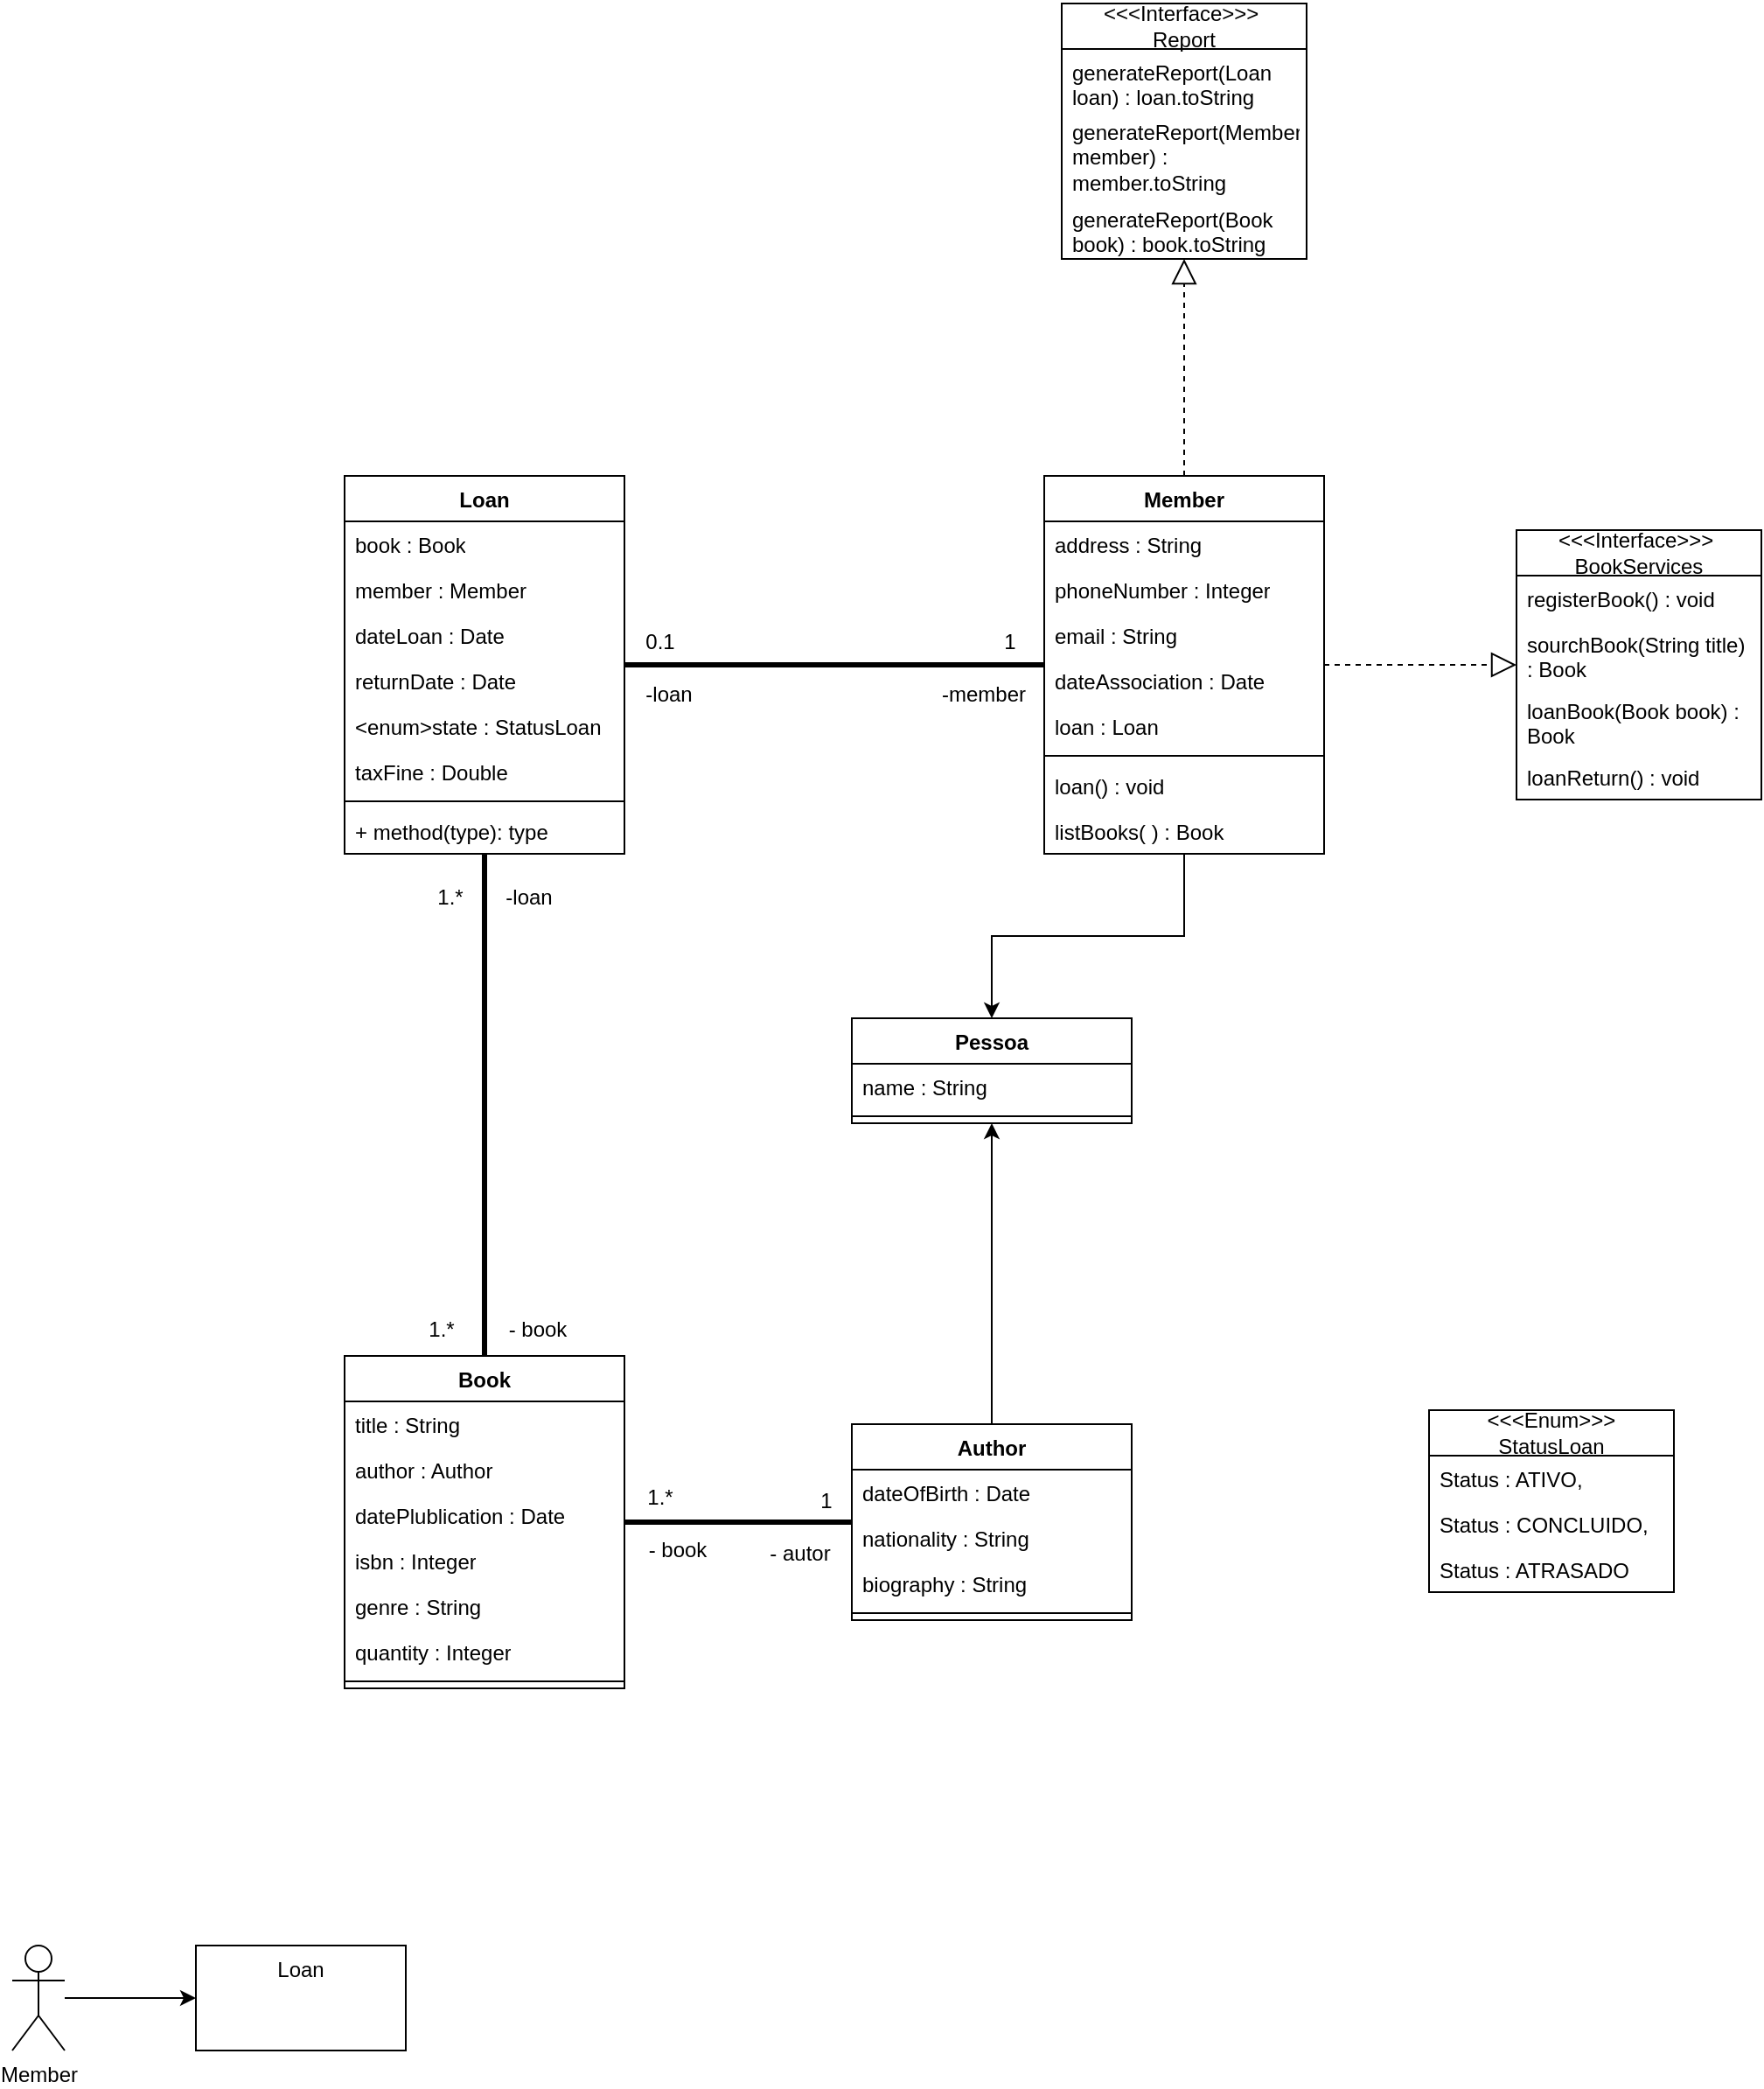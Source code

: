 <mxfile version="24.7.16">
  <diagram name="Página-1" id="EANJmo4rDkTSEJbiqaz0">
    <mxGraphModel dx="1831" dy="1679" grid="1" gridSize="10" guides="1" tooltips="1" connect="1" arrows="1" fold="1" page="1" pageScale="1" pageWidth="827" pageHeight="1169" math="0" shadow="0">
      <root>
        <mxCell id="0" />
        <mxCell id="1" parent="0" />
        <mxCell id="tzJuCF-FU3qU-iTJl4F9-1" value="Book" style="swimlane;fontStyle=1;align=center;verticalAlign=top;childLayout=stackLayout;horizontal=1;startSize=26;horizontalStack=0;resizeParent=1;resizeParentMax=0;resizeLast=0;collapsible=1;marginBottom=0;whiteSpace=wrap;html=1;" parent="1" vertex="1">
          <mxGeometry x="-190" y="563" width="160" height="190" as="geometry" />
        </mxCell>
        <mxCell id="tzJuCF-FU3qU-iTJl4F9-2" value="title : String" style="text;strokeColor=none;fillColor=none;align=left;verticalAlign=top;spacingLeft=4;spacingRight=4;overflow=hidden;rotatable=0;points=[[0,0.5],[1,0.5]];portConstraint=eastwest;whiteSpace=wrap;html=1;" parent="tzJuCF-FU3qU-iTJl4F9-1" vertex="1">
          <mxGeometry y="26" width="160" height="26" as="geometry" />
        </mxCell>
        <mxCell id="7Pb95gC22IqxMszWxWb3-40" value="author : Author" style="text;strokeColor=none;fillColor=none;align=left;verticalAlign=top;spacingLeft=4;spacingRight=4;overflow=hidden;rotatable=0;points=[[0,0.5],[1,0.5]];portConstraint=eastwest;whiteSpace=wrap;html=1;" parent="tzJuCF-FU3qU-iTJl4F9-1" vertex="1">
          <mxGeometry y="52" width="160" height="26" as="geometry" />
        </mxCell>
        <mxCell id="7Pb95gC22IqxMszWxWb3-41" value="datePlublication : Date" style="text;strokeColor=none;fillColor=none;align=left;verticalAlign=top;spacingLeft=4;spacingRight=4;overflow=hidden;rotatable=0;points=[[0,0.5],[1,0.5]];portConstraint=eastwest;whiteSpace=wrap;html=1;" parent="tzJuCF-FU3qU-iTJl4F9-1" vertex="1">
          <mxGeometry y="78" width="160" height="26" as="geometry" />
        </mxCell>
        <mxCell id="7Pb95gC22IqxMszWxWb3-42" value="isbn : Integer" style="text;strokeColor=none;fillColor=none;align=left;verticalAlign=top;spacingLeft=4;spacingRight=4;overflow=hidden;rotatable=0;points=[[0,0.5],[1,0.5]];portConstraint=eastwest;whiteSpace=wrap;html=1;" parent="tzJuCF-FU3qU-iTJl4F9-1" vertex="1">
          <mxGeometry y="104" width="160" height="26" as="geometry" />
        </mxCell>
        <mxCell id="7Pb95gC22IqxMszWxWb3-43" value="genre : String" style="text;strokeColor=none;fillColor=none;align=left;verticalAlign=top;spacingLeft=4;spacingRight=4;overflow=hidden;rotatable=0;points=[[0,0.5],[1,0.5]];portConstraint=eastwest;whiteSpace=wrap;html=1;" parent="tzJuCF-FU3qU-iTJl4F9-1" vertex="1">
          <mxGeometry y="130" width="160" height="26" as="geometry" />
        </mxCell>
        <mxCell id="7Pb95gC22IqxMszWxWb3-44" value="quantity : Integer" style="text;strokeColor=none;fillColor=none;align=left;verticalAlign=top;spacingLeft=4;spacingRight=4;overflow=hidden;rotatable=0;points=[[0,0.5],[1,0.5]];portConstraint=eastwest;whiteSpace=wrap;html=1;" parent="tzJuCF-FU3qU-iTJl4F9-1" vertex="1">
          <mxGeometry y="156" width="160" height="26" as="geometry" />
        </mxCell>
        <mxCell id="tzJuCF-FU3qU-iTJl4F9-3" value="" style="line;strokeWidth=1;fillColor=none;align=left;verticalAlign=middle;spacingTop=-1;spacingLeft=3;spacingRight=3;rotatable=0;labelPosition=right;points=[];portConstraint=eastwest;strokeColor=inherit;" parent="tzJuCF-FU3qU-iTJl4F9-1" vertex="1">
          <mxGeometry y="182" width="160" height="8" as="geometry" />
        </mxCell>
        <mxCell id="7Pb95gC22IqxMszWxWb3-111" style="edgeStyle=orthogonalEdgeStyle;rounded=0;orthogonalLoop=1;jettySize=auto;html=1;" parent="1" source="7Pb95gC22IqxMszWxWb3-1" target="7Pb95gC22IqxMszWxWb3-105" edge="1">
          <mxGeometry relative="1" as="geometry" />
        </mxCell>
        <mxCell id="7Pb95gC22IqxMszWxWb3-1" value="Author" style="swimlane;fontStyle=1;align=center;verticalAlign=top;childLayout=stackLayout;horizontal=1;startSize=26;horizontalStack=0;resizeParent=1;resizeParentMax=0;resizeLast=0;collapsible=1;marginBottom=0;whiteSpace=wrap;html=1;" parent="1" vertex="1">
          <mxGeometry x="100" y="602" width="160" height="112" as="geometry" />
        </mxCell>
        <mxCell id="7Pb95gC22IqxMszWxWb3-54" value="dateOfBirth : Date" style="text;strokeColor=none;fillColor=none;align=left;verticalAlign=top;spacingLeft=4;spacingRight=4;overflow=hidden;rotatable=0;points=[[0,0.5],[1,0.5]];portConstraint=eastwest;whiteSpace=wrap;html=1;" parent="7Pb95gC22IqxMszWxWb3-1" vertex="1">
          <mxGeometry y="26" width="160" height="26" as="geometry" />
        </mxCell>
        <mxCell id="7Pb95gC22IqxMszWxWb3-55" value="nationality : String" style="text;strokeColor=none;fillColor=none;align=left;verticalAlign=top;spacingLeft=4;spacingRight=4;overflow=hidden;rotatable=0;points=[[0,0.5],[1,0.5]];portConstraint=eastwest;whiteSpace=wrap;html=1;" parent="7Pb95gC22IqxMszWxWb3-1" vertex="1">
          <mxGeometry y="52" width="160" height="26" as="geometry" />
        </mxCell>
        <mxCell id="7Pb95gC22IqxMszWxWb3-56" value="biography : String" style="text;strokeColor=none;fillColor=none;align=left;verticalAlign=top;spacingLeft=4;spacingRight=4;overflow=hidden;rotatable=0;points=[[0,0.5],[1,0.5]];portConstraint=eastwest;whiteSpace=wrap;html=1;" parent="7Pb95gC22IqxMszWxWb3-1" vertex="1">
          <mxGeometry y="78" width="160" height="26" as="geometry" />
        </mxCell>
        <mxCell id="7Pb95gC22IqxMszWxWb3-3" value="" style="line;strokeWidth=1;fillColor=none;align=left;verticalAlign=middle;spacingTop=-1;spacingLeft=3;spacingRight=3;rotatable=0;labelPosition=right;points=[];portConstraint=eastwest;strokeColor=inherit;" parent="7Pb95gC22IqxMszWxWb3-1" vertex="1">
          <mxGeometry y="104" width="160" height="8" as="geometry" />
        </mxCell>
        <mxCell id="7Pb95gC22IqxMszWxWb3-110" style="edgeStyle=orthogonalEdgeStyle;rounded=0;orthogonalLoop=1;jettySize=auto;html=1;" parent="1" source="7Pb95gC22IqxMszWxWb3-5" target="7Pb95gC22IqxMszWxWb3-105" edge="1">
          <mxGeometry relative="1" as="geometry" />
        </mxCell>
        <mxCell id="7Pb95gC22IqxMszWxWb3-5" value="Member" style="swimlane;fontStyle=1;align=center;verticalAlign=top;childLayout=stackLayout;horizontal=1;startSize=26;horizontalStack=0;resizeParent=1;resizeParentMax=0;resizeLast=0;collapsible=1;marginBottom=0;whiteSpace=wrap;html=1;" parent="1" vertex="1">
          <mxGeometry x="210" y="60" width="160" height="216" as="geometry" />
        </mxCell>
        <mxCell id="7Pb95gC22IqxMszWxWb3-23" value="address : String" style="text;strokeColor=none;fillColor=none;align=left;verticalAlign=top;spacingLeft=4;spacingRight=4;overflow=hidden;rotatable=0;points=[[0,0.5],[1,0.5]];portConstraint=eastwest;whiteSpace=wrap;html=1;" parent="7Pb95gC22IqxMszWxWb3-5" vertex="1">
          <mxGeometry y="26" width="160" height="26" as="geometry" />
        </mxCell>
        <mxCell id="7Pb95gC22IqxMszWxWb3-24" value="phoneNumber : Integer" style="text;strokeColor=none;fillColor=none;align=left;verticalAlign=top;spacingLeft=4;spacingRight=4;overflow=hidden;rotatable=0;points=[[0,0.5],[1,0.5]];portConstraint=eastwest;whiteSpace=wrap;html=1;" parent="7Pb95gC22IqxMszWxWb3-5" vertex="1">
          <mxGeometry y="52" width="160" height="26" as="geometry" />
        </mxCell>
        <mxCell id="7Pb95gC22IqxMszWxWb3-25" value="email : String" style="text;strokeColor=none;fillColor=none;align=left;verticalAlign=top;spacingLeft=4;spacingRight=4;overflow=hidden;rotatable=0;points=[[0,0.5],[1,0.5]];portConstraint=eastwest;whiteSpace=wrap;html=1;" parent="7Pb95gC22IqxMszWxWb3-5" vertex="1">
          <mxGeometry y="78" width="160" height="26" as="geometry" />
        </mxCell>
        <mxCell id="7Pb95gC22IqxMszWxWb3-26" value="dateAssociation : Date" style="text;strokeColor=none;fillColor=none;align=left;verticalAlign=top;spacingLeft=4;spacingRight=4;overflow=hidden;rotatable=0;points=[[0,0.5],[1,0.5]];portConstraint=eastwest;whiteSpace=wrap;html=1;" parent="7Pb95gC22IqxMszWxWb3-5" vertex="1">
          <mxGeometry y="104" width="160" height="26" as="geometry" />
        </mxCell>
        <mxCell id="7Pb95gC22IqxMszWxWb3-27" value="loan : Loan" style="text;strokeColor=none;fillColor=none;align=left;verticalAlign=top;spacingLeft=4;spacingRight=4;overflow=hidden;rotatable=0;points=[[0,0.5],[1,0.5]];portConstraint=eastwest;whiteSpace=wrap;html=1;" parent="7Pb95gC22IqxMszWxWb3-5" vertex="1">
          <mxGeometry y="130" width="160" height="26" as="geometry" />
        </mxCell>
        <mxCell id="7Pb95gC22IqxMszWxWb3-7" value="" style="line;strokeWidth=1;fillColor=none;align=left;verticalAlign=middle;spacingTop=-1;spacingLeft=3;spacingRight=3;rotatable=0;labelPosition=right;points=[];portConstraint=eastwest;strokeColor=inherit;" parent="7Pb95gC22IqxMszWxWb3-5" vertex="1">
          <mxGeometry y="156" width="160" height="8" as="geometry" />
        </mxCell>
        <mxCell id="M8pgYPbENfPe2T3QujUm-1" value="loan() : void" style="text;strokeColor=none;fillColor=none;align=left;verticalAlign=top;spacingLeft=4;spacingRight=4;overflow=hidden;rotatable=0;points=[[0,0.5],[1,0.5]];portConstraint=eastwest;whiteSpace=wrap;html=1;" parent="7Pb95gC22IqxMszWxWb3-5" vertex="1">
          <mxGeometry y="164" width="160" height="26" as="geometry" />
        </mxCell>
        <mxCell id="7Pb95gC22IqxMszWxWb3-8" value="listBooks( ) : Book" style="text;strokeColor=none;fillColor=none;align=left;verticalAlign=top;spacingLeft=4;spacingRight=4;overflow=hidden;rotatable=0;points=[[0,0.5],[1,0.5]];portConstraint=eastwest;whiteSpace=wrap;html=1;" parent="7Pb95gC22IqxMszWxWb3-5" vertex="1">
          <mxGeometry y="190" width="160" height="26" as="geometry" />
        </mxCell>
        <mxCell id="7Pb95gC22IqxMszWxWb3-9" value="Loan" style="swimlane;fontStyle=1;align=center;verticalAlign=top;childLayout=stackLayout;horizontal=1;startSize=26;horizontalStack=0;resizeParent=1;resizeParentMax=0;resizeLast=0;collapsible=1;marginBottom=0;whiteSpace=wrap;html=1;" parent="1" vertex="1">
          <mxGeometry x="-190" y="60" width="160" height="216" as="geometry" />
        </mxCell>
        <mxCell id="7Pb95gC22IqxMszWxWb3-10" value="book : Book" style="text;strokeColor=none;fillColor=none;align=left;verticalAlign=top;spacingLeft=4;spacingRight=4;overflow=hidden;rotatable=0;points=[[0,0.5],[1,0.5]];portConstraint=eastwest;whiteSpace=wrap;html=1;" parent="7Pb95gC22IqxMszWxWb3-9" vertex="1">
          <mxGeometry y="26" width="160" height="26" as="geometry" />
        </mxCell>
        <mxCell id="7Pb95gC22IqxMszWxWb3-28" value="member : Member" style="text;strokeColor=none;fillColor=none;align=left;verticalAlign=top;spacingLeft=4;spacingRight=4;overflow=hidden;rotatable=0;points=[[0,0.5],[1,0.5]];portConstraint=eastwest;whiteSpace=wrap;html=1;" parent="7Pb95gC22IqxMszWxWb3-9" vertex="1">
          <mxGeometry y="52" width="160" height="26" as="geometry" />
        </mxCell>
        <mxCell id="7Pb95gC22IqxMszWxWb3-46" value="dateLoan : Date" style="text;strokeColor=none;fillColor=none;align=left;verticalAlign=top;spacingLeft=4;spacingRight=4;overflow=hidden;rotatable=0;points=[[0,0.5],[1,0.5]];portConstraint=eastwest;whiteSpace=wrap;html=1;" parent="7Pb95gC22IqxMszWxWb3-9" vertex="1">
          <mxGeometry y="78" width="160" height="26" as="geometry" />
        </mxCell>
        <mxCell id="7Pb95gC22IqxMszWxWb3-47" value="returnDate : Date" style="text;strokeColor=none;fillColor=none;align=left;verticalAlign=top;spacingLeft=4;spacingRight=4;overflow=hidden;rotatable=0;points=[[0,0.5],[1,0.5]];portConstraint=eastwest;whiteSpace=wrap;html=1;" parent="7Pb95gC22IqxMszWxWb3-9" vertex="1">
          <mxGeometry y="104" width="160" height="26" as="geometry" />
        </mxCell>
        <mxCell id="7Pb95gC22IqxMszWxWb3-48" value="&amp;lt;enum&amp;gt;state : StatusLoan" style="text;strokeColor=none;fillColor=none;align=left;verticalAlign=top;spacingLeft=4;spacingRight=4;overflow=hidden;rotatable=0;points=[[0,0.5],[1,0.5]];portConstraint=eastwest;whiteSpace=wrap;html=1;" parent="7Pb95gC22IqxMszWxWb3-9" vertex="1">
          <mxGeometry y="130" width="160" height="26" as="geometry" />
        </mxCell>
        <mxCell id="7Pb95gC22IqxMszWxWb3-49" value="taxFine : Double" style="text;strokeColor=none;fillColor=none;align=left;verticalAlign=top;spacingLeft=4;spacingRight=4;overflow=hidden;rotatable=0;points=[[0,0.5],[1,0.5]];portConstraint=eastwest;whiteSpace=wrap;html=1;" parent="7Pb95gC22IqxMszWxWb3-9" vertex="1">
          <mxGeometry y="156" width="160" height="26" as="geometry" />
        </mxCell>
        <mxCell id="7Pb95gC22IqxMszWxWb3-11" value="" style="line;strokeWidth=1;fillColor=none;align=left;verticalAlign=middle;spacingTop=-1;spacingLeft=3;spacingRight=3;rotatable=0;labelPosition=right;points=[];portConstraint=eastwest;strokeColor=inherit;" parent="7Pb95gC22IqxMszWxWb3-9" vertex="1">
          <mxGeometry y="182" width="160" height="8" as="geometry" />
        </mxCell>
        <mxCell id="7Pb95gC22IqxMszWxWb3-12" value="+ method(type): type" style="text;strokeColor=none;fillColor=none;align=left;verticalAlign=top;spacingLeft=4;spacingRight=4;overflow=hidden;rotatable=0;points=[[0,0.5],[1,0.5]];portConstraint=eastwest;whiteSpace=wrap;html=1;" parent="7Pb95gC22IqxMszWxWb3-9" vertex="1">
          <mxGeometry y="190" width="160" height="26" as="geometry" />
        </mxCell>
        <mxCell id="7Pb95gC22IqxMszWxWb3-19" value="1" style="text;html=1;align=center;verticalAlign=middle;resizable=0;points=[];autosize=1;strokeColor=none;fillColor=none;" parent="1" vertex="1">
          <mxGeometry x="175" y="140" width="30" height="30" as="geometry" />
        </mxCell>
        <mxCell id="7Pb95gC22IqxMszWxWb3-20" value="-member" style="text;html=1;align=center;verticalAlign=middle;resizable=0;points=[];autosize=1;strokeColor=none;fillColor=none;" parent="1" vertex="1">
          <mxGeometry x="140" y="170" width="70" height="30" as="geometry" />
        </mxCell>
        <mxCell id="7Pb95gC22IqxMszWxWb3-21" value="0.1" style="text;html=1;align=center;verticalAlign=middle;resizable=0;points=[];autosize=1;strokeColor=none;fillColor=none;" parent="1" vertex="1">
          <mxGeometry x="-30" y="140" width="40" height="30" as="geometry" />
        </mxCell>
        <mxCell id="7Pb95gC22IqxMszWxWb3-22" value="-loan" style="text;html=1;align=center;verticalAlign=middle;resizable=0;points=[];autosize=1;strokeColor=none;fillColor=none;" parent="1" vertex="1">
          <mxGeometry x="-30" y="170" width="50" height="30" as="geometry" />
        </mxCell>
        <mxCell id="7Pb95gC22IqxMszWxWb3-38" value="" style="endArrow=none;startArrow=none;endFill=0;startFill=0;endSize=8;html=1;verticalAlign=bottom;labelBackgroundColor=none;strokeWidth=3;rounded=0;" parent="1" source="7Pb95gC22IqxMszWxWb3-9" target="7Pb95gC22IqxMszWxWb3-5" edge="1">
          <mxGeometry width="160" relative="1" as="geometry">
            <mxPoint x="30" y="120" as="sourcePoint" />
            <mxPoint x="160" y="159" as="targetPoint" />
          </mxGeometry>
        </mxCell>
        <mxCell id="7Pb95gC22IqxMszWxWb3-39" value="" style="endArrow=none;startArrow=none;endFill=0;startFill=0;endSize=8;html=1;verticalAlign=bottom;labelBackgroundColor=none;strokeWidth=3;rounded=0;" parent="1" source="7Pb95gC22IqxMszWxWb3-9" target="tzJuCF-FU3qU-iTJl4F9-1" edge="1">
          <mxGeometry width="160" relative="1" as="geometry">
            <mxPoint x="-50" y="276" as="sourcePoint" />
            <mxPoint x="180" y="274" as="targetPoint" />
          </mxGeometry>
        </mxCell>
        <mxCell id="7Pb95gC22IqxMszWxWb3-45" value="" style="endArrow=none;startArrow=none;endFill=0;startFill=0;endSize=8;html=1;verticalAlign=bottom;labelBackgroundColor=none;strokeWidth=3;rounded=0;" parent="1" source="tzJuCF-FU3qU-iTJl4F9-1" target="7Pb95gC22IqxMszWxWb3-1" edge="1">
          <mxGeometry width="160" relative="1" as="geometry">
            <mxPoint x="-5.42" y="534" as="sourcePoint" />
            <mxPoint x="-5.42" y="636" as="targetPoint" />
          </mxGeometry>
        </mxCell>
        <mxCell id="7Pb95gC22IqxMszWxWb3-50" value="1.*" style="text;html=1;align=center;verticalAlign=middle;resizable=0;points=[];autosize=1;strokeColor=none;fillColor=none;" parent="1" vertex="1">
          <mxGeometry x="-155" y="533" width="40" height="30" as="geometry" />
        </mxCell>
        <mxCell id="7Pb95gC22IqxMszWxWb3-51" value="- book" style="text;html=1;align=center;verticalAlign=middle;resizable=0;points=[];autosize=1;strokeColor=none;fillColor=none;" parent="1" vertex="1">
          <mxGeometry x="-110" y="533" width="60" height="30" as="geometry" />
        </mxCell>
        <mxCell id="7Pb95gC22IqxMszWxWb3-52" value="1.*" style="text;html=1;align=center;verticalAlign=middle;resizable=0;points=[];autosize=1;strokeColor=none;fillColor=none;" parent="1" vertex="1">
          <mxGeometry x="-150" y="286" width="40" height="30" as="geometry" />
        </mxCell>
        <mxCell id="7Pb95gC22IqxMszWxWb3-53" value="-loan" style="text;html=1;align=center;verticalAlign=middle;resizable=0;points=[];autosize=1;strokeColor=none;fillColor=none;" parent="1" vertex="1">
          <mxGeometry x="-110" y="286" width="50" height="30" as="geometry" />
        </mxCell>
        <mxCell id="7Pb95gC22IqxMszWxWb3-57" value="1" style="text;html=1;align=center;verticalAlign=middle;resizable=0;points=[];autosize=1;strokeColor=none;fillColor=none;" parent="1" vertex="1">
          <mxGeometry x="70" y="631" width="30" height="30" as="geometry" />
        </mxCell>
        <mxCell id="7Pb95gC22IqxMszWxWb3-58" value="- autor" style="text;html=1;align=center;verticalAlign=middle;resizable=0;points=[];autosize=1;strokeColor=none;fillColor=none;" parent="1" vertex="1">
          <mxGeometry x="40" y="661" width="60" height="30" as="geometry" />
        </mxCell>
        <mxCell id="7Pb95gC22IqxMszWxWb3-59" value="1.*" style="text;html=1;align=center;verticalAlign=middle;resizable=0;points=[];autosize=1;strokeColor=none;fillColor=none;" parent="1" vertex="1">
          <mxGeometry x="-30" y="629" width="40" height="30" as="geometry" />
        </mxCell>
        <mxCell id="7Pb95gC22IqxMszWxWb3-60" value="- book" style="text;html=1;align=center;verticalAlign=middle;resizable=0;points=[];autosize=1;strokeColor=none;fillColor=none;" parent="1" vertex="1">
          <mxGeometry x="-30" y="659" width="60" height="30" as="geometry" />
        </mxCell>
        <mxCell id="7Pb95gC22IqxMszWxWb3-90" value="&amp;lt;&amp;lt;&amp;lt;Interface&amp;gt;&amp;gt;&amp;gt;&amp;nbsp;&lt;div&gt;BookServices&lt;/div&gt;" style="swimlane;fontStyle=0;childLayout=stackLayout;horizontal=1;startSize=26;fillColor=none;horizontalStack=0;resizeParent=1;resizeParentMax=0;resizeLast=0;collapsible=1;marginBottom=0;whiteSpace=wrap;html=1;" parent="1" vertex="1">
          <mxGeometry x="480" y="91" width="140" height="154" as="geometry" />
        </mxCell>
        <mxCell id="7Pb95gC22IqxMszWxWb3-91" value="registerBook() : void" style="text;strokeColor=none;fillColor=none;align=left;verticalAlign=top;spacingLeft=4;spacingRight=4;overflow=hidden;rotatable=0;points=[[0,0.5],[1,0.5]];portConstraint=eastwest;whiteSpace=wrap;html=1;" parent="7Pb95gC22IqxMszWxWb3-90" vertex="1">
          <mxGeometry y="26" width="140" height="26" as="geometry" />
        </mxCell>
        <mxCell id="7Pb95gC22IqxMszWxWb3-92" value="sourchBook(String title) : Book&amp;nbsp;" style="text;strokeColor=none;fillColor=none;align=left;verticalAlign=top;spacingLeft=4;spacingRight=4;overflow=hidden;rotatable=0;points=[[0,0.5],[1,0.5]];portConstraint=eastwest;whiteSpace=wrap;html=1;" parent="7Pb95gC22IqxMszWxWb3-90" vertex="1">
          <mxGeometry y="52" width="140" height="38" as="geometry" />
        </mxCell>
        <mxCell id="M8pgYPbENfPe2T3QujUm-2" value="loanBook(Book book) : Book&amp;nbsp;" style="text;strokeColor=none;fillColor=none;align=left;verticalAlign=top;spacingLeft=4;spacingRight=4;overflow=hidden;rotatable=0;points=[[0,0.5],[1,0.5]];portConstraint=eastwest;whiteSpace=wrap;html=1;" parent="7Pb95gC22IqxMszWxWb3-90" vertex="1">
          <mxGeometry y="90" width="140" height="38" as="geometry" />
        </mxCell>
        <mxCell id="7Pb95gC22IqxMszWxWb3-99" value="loanReturn() : void" style="text;strokeColor=none;fillColor=none;align=left;verticalAlign=top;spacingLeft=4;spacingRight=4;overflow=hidden;rotatable=0;points=[[0,0.5],[1,0.5]];portConstraint=eastwest;whiteSpace=wrap;html=1;" parent="7Pb95gC22IqxMszWxWb3-90" vertex="1">
          <mxGeometry y="128" width="140" height="26" as="geometry" />
        </mxCell>
        <mxCell id="7Pb95gC22IqxMszWxWb3-94" value="" style="endArrow=block;dashed=1;endFill=0;endSize=12;html=1;rounded=0;" parent="1" source="7Pb95gC22IqxMszWxWb3-5" target="7Pb95gC22IqxMszWxWb3-90" edge="1">
          <mxGeometry width="160" relative="1" as="geometry">
            <mxPoint x="350" y="316" as="sourcePoint" />
            <mxPoint x="510" y="316" as="targetPoint" />
          </mxGeometry>
        </mxCell>
        <mxCell id="7Pb95gC22IqxMszWxWb3-95" value="&amp;lt;&amp;lt;&amp;lt;Enum&amp;gt;&amp;gt;&amp;gt;&lt;div&gt;StatusLoan&lt;/div&gt;" style="swimlane;fontStyle=0;childLayout=stackLayout;horizontal=1;startSize=26;fillColor=none;horizontalStack=0;resizeParent=1;resizeParentMax=0;resizeLast=0;collapsible=1;marginBottom=0;whiteSpace=wrap;html=1;" parent="1" vertex="1">
          <mxGeometry x="430" y="594" width="140" height="104" as="geometry" />
        </mxCell>
        <mxCell id="7Pb95gC22IqxMszWxWb3-96" value="Status : ATIVO," style="text;strokeColor=none;fillColor=none;align=left;verticalAlign=top;spacingLeft=4;spacingRight=4;overflow=hidden;rotatable=0;points=[[0,0.5],[1,0.5]];portConstraint=eastwest;whiteSpace=wrap;html=1;" parent="7Pb95gC22IqxMszWxWb3-95" vertex="1">
          <mxGeometry y="26" width="140" height="26" as="geometry" />
        </mxCell>
        <mxCell id="7Pb95gC22IqxMszWxWb3-97" value="Status : CONCLUIDO,&amp;nbsp;" style="text;strokeColor=none;fillColor=none;align=left;verticalAlign=top;spacingLeft=4;spacingRight=4;overflow=hidden;rotatable=0;points=[[0,0.5],[1,0.5]];portConstraint=eastwest;whiteSpace=wrap;html=1;" parent="7Pb95gC22IqxMszWxWb3-95" vertex="1">
          <mxGeometry y="52" width="140" height="26" as="geometry" />
        </mxCell>
        <mxCell id="7Pb95gC22IqxMszWxWb3-98" value="Status : ATRASADO" style="text;strokeColor=none;fillColor=none;align=left;verticalAlign=top;spacingLeft=4;spacingRight=4;overflow=hidden;rotatable=0;points=[[0,0.5],[1,0.5]];portConstraint=eastwest;whiteSpace=wrap;html=1;" parent="7Pb95gC22IqxMszWxWb3-95" vertex="1">
          <mxGeometry y="78" width="140" height="26" as="geometry" />
        </mxCell>
        <mxCell id="7Pb95gC22IqxMszWxWb3-105" value="Pessoa" style="swimlane;fontStyle=1;align=center;verticalAlign=top;childLayout=stackLayout;horizontal=1;startSize=26;horizontalStack=0;resizeParent=1;resizeParentMax=0;resizeLast=0;collapsible=1;marginBottom=0;whiteSpace=wrap;html=1;" parent="1" vertex="1">
          <mxGeometry x="100" y="370" width="160" height="60" as="geometry" />
        </mxCell>
        <mxCell id="7Pb95gC22IqxMszWxWb3-106" value="name : String" style="text;strokeColor=none;fillColor=none;align=left;verticalAlign=top;spacingLeft=4;spacingRight=4;overflow=hidden;rotatable=0;points=[[0,0.5],[1,0.5]];portConstraint=eastwest;whiteSpace=wrap;html=1;" parent="7Pb95gC22IqxMszWxWb3-105" vertex="1">
          <mxGeometry y="26" width="160" height="26" as="geometry" />
        </mxCell>
        <mxCell id="7Pb95gC22IqxMszWxWb3-107" value="" style="line;strokeWidth=1;fillColor=none;align=left;verticalAlign=middle;spacingTop=-1;spacingLeft=3;spacingRight=3;rotatable=0;labelPosition=right;points=[];portConstraint=eastwest;strokeColor=inherit;" parent="7Pb95gC22IqxMszWxWb3-105" vertex="1">
          <mxGeometry y="52" width="160" height="8" as="geometry" />
        </mxCell>
        <mxCell id="7Pb95gC22IqxMszWxWb3-115" value="&amp;lt;&amp;lt;&amp;lt;Interface&amp;gt;&amp;gt;&amp;gt;&amp;nbsp;&lt;div&gt;Report&lt;/div&gt;" style="swimlane;fontStyle=0;childLayout=stackLayout;horizontal=1;startSize=26;fillColor=none;horizontalStack=0;resizeParent=1;resizeParentMax=0;resizeLast=0;collapsible=1;marginBottom=0;whiteSpace=wrap;html=1;" parent="1" vertex="1">
          <mxGeometry x="220" y="-210" width="140" height="146" as="geometry" />
        </mxCell>
        <mxCell id="7Pb95gC22IqxMszWxWb3-120" value="generateReport(Loan loan) : loan.toString" style="text;strokeColor=none;fillColor=none;align=left;verticalAlign=top;spacingLeft=4;spacingRight=4;overflow=hidden;rotatable=0;points=[[0,0.5],[1,0.5]];portConstraint=eastwest;whiteSpace=wrap;html=1;" parent="7Pb95gC22IqxMszWxWb3-115" vertex="1">
          <mxGeometry y="26" width="140" height="34" as="geometry" />
        </mxCell>
        <mxCell id="7Pb95gC22IqxMszWxWb3-119" value="generateReport(Member member) : member.toString" style="text;strokeColor=none;fillColor=none;align=left;verticalAlign=top;spacingLeft=4;spacingRight=4;overflow=hidden;rotatable=0;points=[[0,0.5],[1,0.5]];portConstraint=eastwest;whiteSpace=wrap;html=1;" parent="7Pb95gC22IqxMszWxWb3-115" vertex="1">
          <mxGeometry y="60" width="140" height="50" as="geometry" />
        </mxCell>
        <mxCell id="7Pb95gC22IqxMszWxWb3-122" value="generateReport(Book book) : book.toString" style="text;strokeColor=none;fillColor=none;align=left;verticalAlign=top;spacingLeft=4;spacingRight=4;overflow=hidden;rotatable=0;points=[[0,0.5],[1,0.5]];portConstraint=eastwest;whiteSpace=wrap;html=1;" parent="7Pb95gC22IqxMszWxWb3-115" vertex="1">
          <mxGeometry y="110" width="140" height="36" as="geometry" />
        </mxCell>
        <mxCell id="7Pb95gC22IqxMszWxWb3-121" value="" style="endArrow=block;dashed=1;endFill=0;endSize=12;html=1;rounded=0;exitX=0.5;exitY=0;exitDx=0;exitDy=0;" parent="1" source="7Pb95gC22IqxMszWxWb3-5" target="7Pb95gC22IqxMszWxWb3-115" edge="1">
          <mxGeometry width="160" relative="1" as="geometry">
            <mxPoint x="280" y="-10" as="sourcePoint" />
            <mxPoint x="500" y="-25" as="targetPoint" />
          </mxGeometry>
        </mxCell>
        <mxCell id="qPAo3FMJVFCdn91AauOq-3" value="" style="edgeStyle=orthogonalEdgeStyle;rounded=0;orthogonalLoop=1;jettySize=auto;html=1;" edge="1" parent="1" source="qPAo3FMJVFCdn91AauOq-1" target="qPAo3FMJVFCdn91AauOq-2">
          <mxGeometry relative="1" as="geometry" />
        </mxCell>
        <mxCell id="qPAo3FMJVFCdn91AauOq-1" value="Member" style="shape=umlActor;verticalLabelPosition=bottom;verticalAlign=top;html=1;" vertex="1" parent="1">
          <mxGeometry x="-380" y="900" width="30" height="60" as="geometry" />
        </mxCell>
        <mxCell id="qPAo3FMJVFCdn91AauOq-2" value="Loan" style="whiteSpace=wrap;html=1;verticalAlign=top;" vertex="1" parent="1">
          <mxGeometry x="-275" y="900" width="120" height="60" as="geometry" />
        </mxCell>
      </root>
    </mxGraphModel>
  </diagram>
</mxfile>
